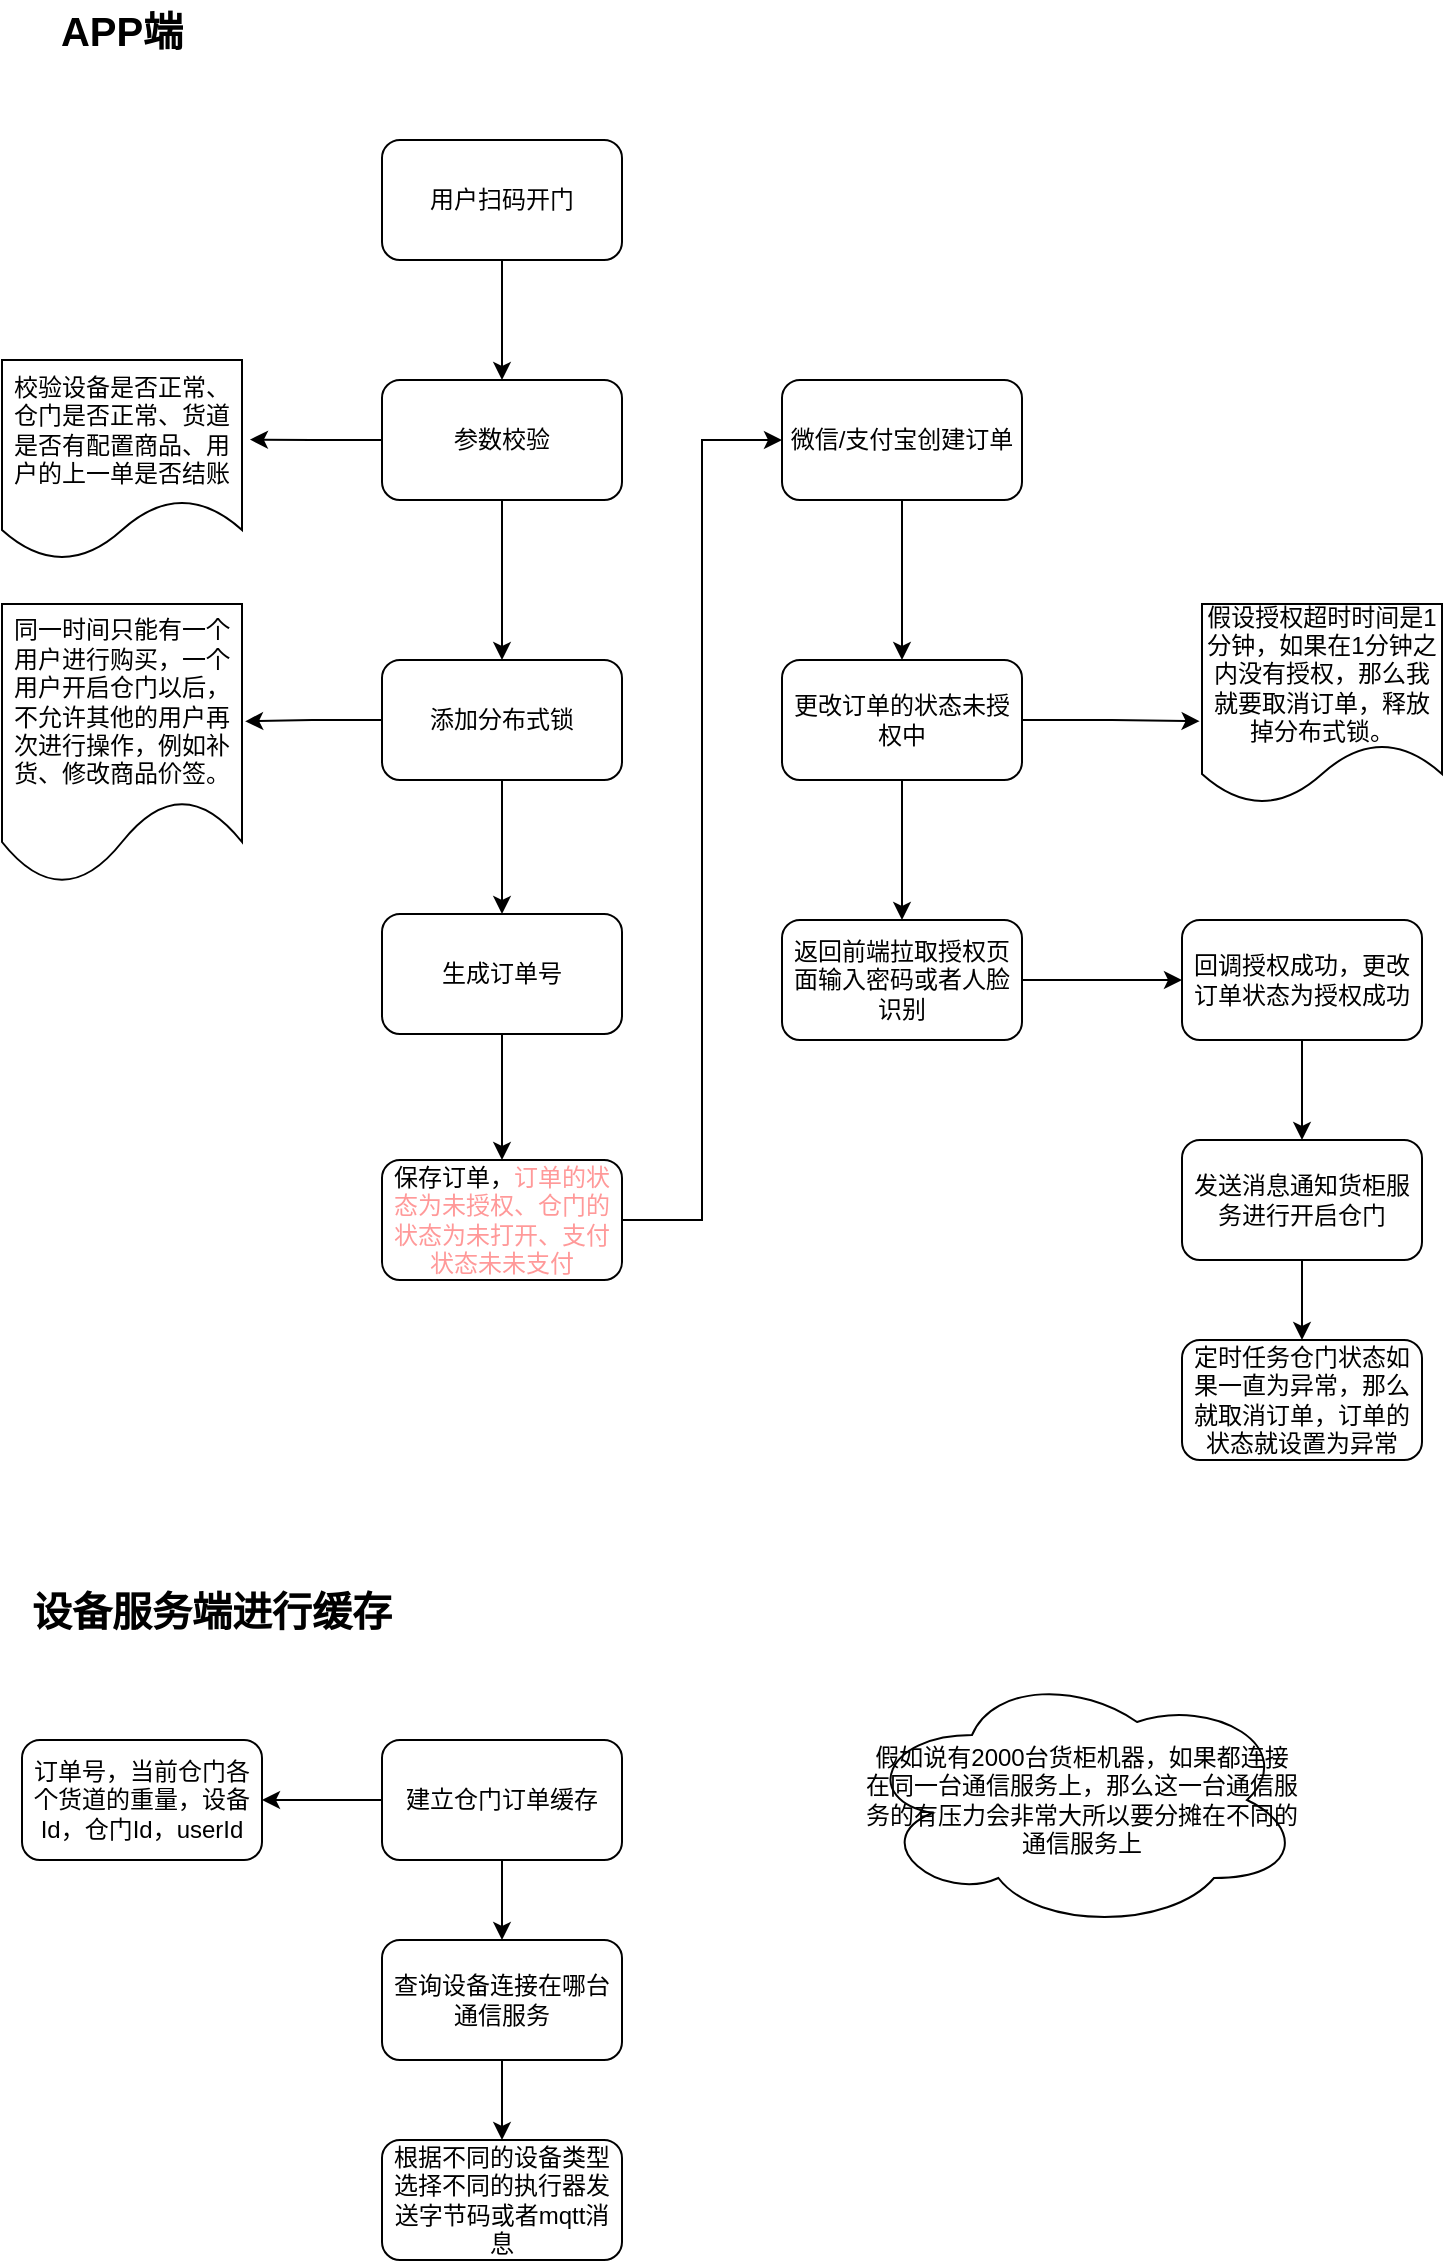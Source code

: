 <mxfile version="21.1.4" type="github">
  <diagram name="第 1 页" id="RkDC4rOG-JaYH36t-Z6l">
    <mxGraphModel dx="1050" dy="549" grid="1" gridSize="10" guides="1" tooltips="1" connect="1" arrows="1" fold="1" page="1" pageScale="1" pageWidth="827" pageHeight="1169" math="0" shadow="0">
      <root>
        <mxCell id="0" />
        <mxCell id="1" parent="0" />
        <mxCell id="wvqYO3dV8kKgbjnCDc3z-1" value="&lt;span style=&quot;font-size: 20px;&quot;&gt;&lt;b&gt;APP端&lt;/b&gt;&lt;/span&gt;" style="text;html=1;strokeColor=none;fillColor=none;align=center;verticalAlign=middle;whiteSpace=wrap;rounded=0;" vertex="1" parent="1">
          <mxGeometry x="20" y="50" width="100" height="30" as="geometry" />
        </mxCell>
        <mxCell id="wvqYO3dV8kKgbjnCDc3z-7" style="edgeStyle=orthogonalEdgeStyle;rounded=0;orthogonalLoop=1;jettySize=auto;html=1;entryX=0.5;entryY=0;entryDx=0;entryDy=0;" edge="1" parent="1" source="wvqYO3dV8kKgbjnCDc3z-2" target="wvqYO3dV8kKgbjnCDc3z-3">
          <mxGeometry relative="1" as="geometry" />
        </mxCell>
        <mxCell id="wvqYO3dV8kKgbjnCDc3z-2" value="用户扫码开门" style="rounded=1;whiteSpace=wrap;html=1;" vertex="1" parent="1">
          <mxGeometry x="200" y="120" width="120" height="60" as="geometry" />
        </mxCell>
        <mxCell id="wvqYO3dV8kKgbjnCDc3z-8" style="edgeStyle=orthogonalEdgeStyle;rounded=0;orthogonalLoop=1;jettySize=auto;html=1;entryX=0.5;entryY=0;entryDx=0;entryDy=0;" edge="1" parent="1" source="wvqYO3dV8kKgbjnCDc3z-3" target="wvqYO3dV8kKgbjnCDc3z-5">
          <mxGeometry relative="1" as="geometry" />
        </mxCell>
        <mxCell id="wvqYO3dV8kKgbjnCDc3z-12" style="edgeStyle=orthogonalEdgeStyle;rounded=0;orthogonalLoop=1;jettySize=auto;html=1;entryX=1.033;entryY=0.398;entryDx=0;entryDy=0;entryPerimeter=0;" edge="1" parent="1" source="wvqYO3dV8kKgbjnCDc3z-3" target="wvqYO3dV8kKgbjnCDc3z-10">
          <mxGeometry relative="1" as="geometry" />
        </mxCell>
        <mxCell id="wvqYO3dV8kKgbjnCDc3z-3" value="参数校验" style="rounded=1;whiteSpace=wrap;html=1;" vertex="1" parent="1">
          <mxGeometry x="200" y="240" width="120" height="60" as="geometry" />
        </mxCell>
        <mxCell id="wvqYO3dV8kKgbjnCDc3z-9" style="edgeStyle=orthogonalEdgeStyle;rounded=0;orthogonalLoop=1;jettySize=auto;html=1;exitX=0.5;exitY=1;exitDx=0;exitDy=0;entryX=0.5;entryY=0;entryDx=0;entryDy=0;" edge="1" parent="1" source="wvqYO3dV8kKgbjnCDc3z-5" target="wvqYO3dV8kKgbjnCDc3z-6">
          <mxGeometry relative="1" as="geometry" />
        </mxCell>
        <mxCell id="wvqYO3dV8kKgbjnCDc3z-15" style="edgeStyle=orthogonalEdgeStyle;rounded=0;orthogonalLoop=1;jettySize=auto;html=1;entryX=1.013;entryY=0.419;entryDx=0;entryDy=0;entryPerimeter=0;" edge="1" parent="1" source="wvqYO3dV8kKgbjnCDc3z-5" target="wvqYO3dV8kKgbjnCDc3z-13">
          <mxGeometry relative="1" as="geometry" />
        </mxCell>
        <mxCell id="wvqYO3dV8kKgbjnCDc3z-5" value="添加分布式锁" style="rounded=1;whiteSpace=wrap;html=1;" vertex="1" parent="1">
          <mxGeometry x="200" y="380" width="120" height="60" as="geometry" />
        </mxCell>
        <mxCell id="wvqYO3dV8kKgbjnCDc3z-17" style="edgeStyle=orthogonalEdgeStyle;rounded=0;orthogonalLoop=1;jettySize=auto;html=1;entryX=0.5;entryY=0;entryDx=0;entryDy=0;" edge="1" parent="1" source="wvqYO3dV8kKgbjnCDc3z-6" target="wvqYO3dV8kKgbjnCDc3z-16">
          <mxGeometry relative="1" as="geometry" />
        </mxCell>
        <mxCell id="wvqYO3dV8kKgbjnCDc3z-6" value="生成订单号" style="rounded=1;whiteSpace=wrap;html=1;" vertex="1" parent="1">
          <mxGeometry x="200" y="507" width="120" height="60" as="geometry" />
        </mxCell>
        <mxCell id="wvqYO3dV8kKgbjnCDc3z-10" value="校验设备是否正常、仓门是否正常、货道是否有配置商品、用户的上一单是否结账" style="shape=document;whiteSpace=wrap;html=1;boundedLbl=1;" vertex="1" parent="1">
          <mxGeometry x="10" y="230" width="120" height="100" as="geometry" />
        </mxCell>
        <mxCell id="wvqYO3dV8kKgbjnCDc3z-13" value="同一时间只能有一个用户进行购买，一个用户开启仓门以后，不允许其他的用户再次进行操作，例如补货、修改商品价签。" style="shape=document;whiteSpace=wrap;html=1;boundedLbl=1;" vertex="1" parent="1">
          <mxGeometry x="10" y="352" width="120" height="140" as="geometry" />
        </mxCell>
        <mxCell id="wvqYO3dV8kKgbjnCDc3z-21" style="edgeStyle=orthogonalEdgeStyle;rounded=0;orthogonalLoop=1;jettySize=auto;html=1;entryX=0;entryY=0.5;entryDx=0;entryDy=0;" edge="1" parent="1" source="wvqYO3dV8kKgbjnCDc3z-16" target="wvqYO3dV8kKgbjnCDc3z-18">
          <mxGeometry relative="1" as="geometry" />
        </mxCell>
        <mxCell id="wvqYO3dV8kKgbjnCDc3z-16" value="保存订单，&lt;font color=&quot;#ff9999&quot;&gt;订单的状态为未授权、仓门的状态为未打开、支付状态未未支付&lt;/font&gt;" style="rounded=1;whiteSpace=wrap;html=1;" vertex="1" parent="1">
          <mxGeometry x="200" y="630" width="120" height="60" as="geometry" />
        </mxCell>
        <mxCell id="wvqYO3dV8kKgbjnCDc3z-22" style="edgeStyle=orthogonalEdgeStyle;rounded=0;orthogonalLoop=1;jettySize=auto;html=1;entryX=0.5;entryY=0;entryDx=0;entryDy=0;" edge="1" parent="1" source="wvqYO3dV8kKgbjnCDc3z-18" target="wvqYO3dV8kKgbjnCDc3z-19">
          <mxGeometry relative="1" as="geometry" />
        </mxCell>
        <mxCell id="wvqYO3dV8kKgbjnCDc3z-18" value="微信/支付宝创建订单" style="rounded=1;whiteSpace=wrap;html=1;" vertex="1" parent="1">
          <mxGeometry x="400" y="240" width="120" height="60" as="geometry" />
        </mxCell>
        <mxCell id="wvqYO3dV8kKgbjnCDc3z-23" style="edgeStyle=orthogonalEdgeStyle;rounded=0;orthogonalLoop=1;jettySize=auto;html=1;entryX=0.5;entryY=0;entryDx=0;entryDy=0;" edge="1" parent="1" source="wvqYO3dV8kKgbjnCDc3z-19" target="wvqYO3dV8kKgbjnCDc3z-20">
          <mxGeometry relative="1" as="geometry" />
        </mxCell>
        <mxCell id="wvqYO3dV8kKgbjnCDc3z-25" style="edgeStyle=orthogonalEdgeStyle;rounded=0;orthogonalLoop=1;jettySize=auto;html=1;entryX=-0.01;entryY=0.586;entryDx=0;entryDy=0;entryPerimeter=0;" edge="1" parent="1" source="wvqYO3dV8kKgbjnCDc3z-19" target="wvqYO3dV8kKgbjnCDc3z-24">
          <mxGeometry relative="1" as="geometry" />
        </mxCell>
        <mxCell id="wvqYO3dV8kKgbjnCDc3z-19" value="更改订单的状态未授权中" style="rounded=1;whiteSpace=wrap;html=1;" vertex="1" parent="1">
          <mxGeometry x="400" y="380" width="120" height="60" as="geometry" />
        </mxCell>
        <mxCell id="wvqYO3dV8kKgbjnCDc3z-28" style="edgeStyle=orthogonalEdgeStyle;rounded=0;orthogonalLoop=1;jettySize=auto;html=1;entryX=0;entryY=0.5;entryDx=0;entryDy=0;" edge="1" parent="1" source="wvqYO3dV8kKgbjnCDc3z-20" target="wvqYO3dV8kKgbjnCDc3z-26">
          <mxGeometry relative="1" as="geometry" />
        </mxCell>
        <mxCell id="wvqYO3dV8kKgbjnCDc3z-20" value="返回前端拉取授权页面输入密码或者人脸识别" style="rounded=1;whiteSpace=wrap;html=1;" vertex="1" parent="1">
          <mxGeometry x="400" y="510" width="120" height="60" as="geometry" />
        </mxCell>
        <mxCell id="wvqYO3dV8kKgbjnCDc3z-24" value="假设授权超时时间是1分钟，如果在1分钟之内没有授权，那么我就要取消订单，释放掉分布式锁。" style="shape=document;whiteSpace=wrap;html=1;boundedLbl=1;" vertex="1" parent="1">
          <mxGeometry x="610" y="352" width="120" height="100" as="geometry" />
        </mxCell>
        <mxCell id="wvqYO3dV8kKgbjnCDc3z-29" style="edgeStyle=orthogonalEdgeStyle;rounded=0;orthogonalLoop=1;jettySize=auto;html=1;entryX=0.5;entryY=0;entryDx=0;entryDy=0;" edge="1" parent="1" source="wvqYO3dV8kKgbjnCDc3z-26" target="wvqYO3dV8kKgbjnCDc3z-27">
          <mxGeometry relative="1" as="geometry" />
        </mxCell>
        <mxCell id="wvqYO3dV8kKgbjnCDc3z-26" value="回调授权成功，更改订单状态为授权成功" style="rounded=1;whiteSpace=wrap;html=1;" vertex="1" parent="1">
          <mxGeometry x="600" y="510" width="120" height="60" as="geometry" />
        </mxCell>
        <mxCell id="wvqYO3dV8kKgbjnCDc3z-31" style="edgeStyle=orthogonalEdgeStyle;rounded=0;orthogonalLoop=1;jettySize=auto;html=1;entryX=0.5;entryY=0;entryDx=0;entryDy=0;" edge="1" parent="1" source="wvqYO3dV8kKgbjnCDc3z-27" target="wvqYO3dV8kKgbjnCDc3z-30">
          <mxGeometry relative="1" as="geometry" />
        </mxCell>
        <mxCell id="wvqYO3dV8kKgbjnCDc3z-27" value="发送消息通知货柜服务进行开启仓门" style="rounded=1;whiteSpace=wrap;html=1;" vertex="1" parent="1">
          <mxGeometry x="600" y="620" width="120" height="60" as="geometry" />
        </mxCell>
        <mxCell id="wvqYO3dV8kKgbjnCDc3z-30" value="定时任务仓门状态如果一直为异常，那么就取消订单，订单的状态就设置为异常" style="rounded=1;whiteSpace=wrap;html=1;" vertex="1" parent="1">
          <mxGeometry x="600" y="720" width="120" height="60" as="geometry" />
        </mxCell>
        <mxCell id="wvqYO3dV8kKgbjnCDc3z-32" value="&lt;span style=&quot;font-size: 20px;&quot;&gt;&lt;b&gt;设备服务端进行缓存&lt;/b&gt;&lt;/span&gt;" style="text;html=1;strokeColor=none;fillColor=none;align=center;verticalAlign=middle;whiteSpace=wrap;rounded=0;" vertex="1" parent="1">
          <mxGeometry x="20" y="840" width="190" height="30" as="geometry" />
        </mxCell>
        <mxCell id="wvqYO3dV8kKgbjnCDc3z-37" style="edgeStyle=orthogonalEdgeStyle;rounded=0;orthogonalLoop=1;jettySize=auto;html=1;entryX=1;entryY=0.5;entryDx=0;entryDy=0;" edge="1" parent="1" source="wvqYO3dV8kKgbjnCDc3z-33" target="wvqYO3dV8kKgbjnCDc3z-36">
          <mxGeometry relative="1" as="geometry" />
        </mxCell>
        <mxCell id="wvqYO3dV8kKgbjnCDc3z-38" style="edgeStyle=orthogonalEdgeStyle;rounded=0;orthogonalLoop=1;jettySize=auto;html=1;entryX=0.5;entryY=0;entryDx=0;entryDy=0;" edge="1" parent="1" source="wvqYO3dV8kKgbjnCDc3z-33" target="wvqYO3dV8kKgbjnCDc3z-34">
          <mxGeometry relative="1" as="geometry" />
        </mxCell>
        <mxCell id="wvqYO3dV8kKgbjnCDc3z-33" value="建立仓门订单缓存" style="rounded=1;whiteSpace=wrap;html=1;" vertex="1" parent="1">
          <mxGeometry x="200" y="920" width="120" height="60" as="geometry" />
        </mxCell>
        <mxCell id="wvqYO3dV8kKgbjnCDc3z-39" style="edgeStyle=orthogonalEdgeStyle;rounded=0;orthogonalLoop=1;jettySize=auto;html=1;entryX=0.5;entryY=0;entryDx=0;entryDy=0;" edge="1" parent="1" source="wvqYO3dV8kKgbjnCDc3z-34" target="wvqYO3dV8kKgbjnCDc3z-35">
          <mxGeometry relative="1" as="geometry" />
        </mxCell>
        <mxCell id="wvqYO3dV8kKgbjnCDc3z-34" value="查询设备连接在哪台通信服务" style="rounded=1;whiteSpace=wrap;html=1;" vertex="1" parent="1">
          <mxGeometry x="200" y="1020" width="120" height="60" as="geometry" />
        </mxCell>
        <mxCell id="wvqYO3dV8kKgbjnCDc3z-35" value="根据不同的设备类型选择不同的执行器发送字节码或者mqtt消息" style="rounded=1;whiteSpace=wrap;html=1;" vertex="1" parent="1">
          <mxGeometry x="200" y="1120" width="120" height="60" as="geometry" />
        </mxCell>
        <mxCell id="wvqYO3dV8kKgbjnCDc3z-36" value="订单号，当前仓门各个货道的重量，设备Id，仓门Id，userId" style="rounded=1;whiteSpace=wrap;html=1;" vertex="1" parent="1">
          <mxGeometry x="20" y="920" width="120" height="60" as="geometry" />
        </mxCell>
        <mxCell id="wvqYO3dV8kKgbjnCDc3z-40" value="假如说有2000台货柜机器，如果都连接在同一台通信服务上，那么这一台通信服务的有压力会非常大所以要分摊在不同的通信服务上" style="ellipse;shape=cloud;whiteSpace=wrap;html=1;" vertex="1" parent="1">
          <mxGeometry x="440" y="885" width="220" height="130" as="geometry" />
        </mxCell>
      </root>
    </mxGraphModel>
  </diagram>
</mxfile>
